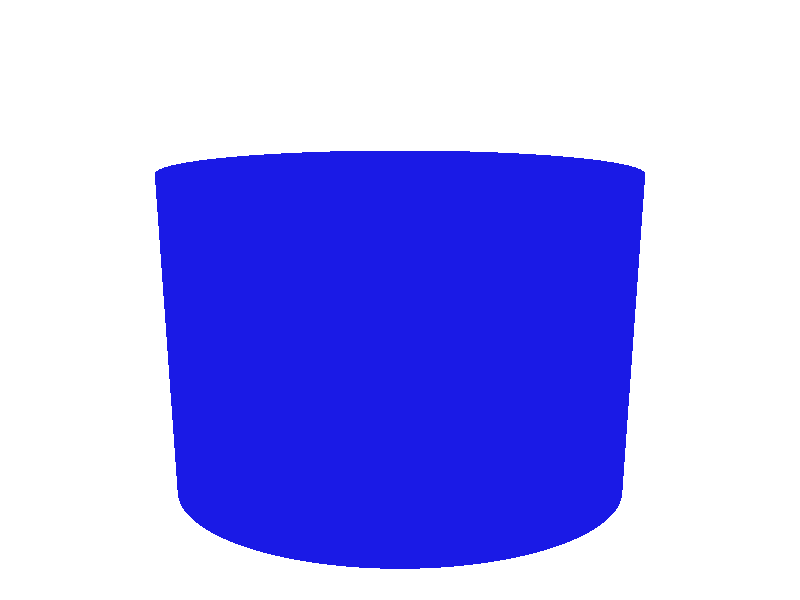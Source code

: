
// Used for a multi-pass render which creates alpha from BG difference, keeping shadows!
#ifndef (SL_r)
  #declare SL_r = 1 ;
#end
#ifndef (SL_g)
  #declare SL_g = 1 ;
#end
#ifndef (SL_b)
  #declare SL_b = 1 ;
#end

#declare SceneLight = rgb<SL_r,SL_g,SL_b> ;

// Coordinate system: [left-right (x), up-down (y), near-far (z)]

global_settings {
  //assumed_gamma 1
  max_trace_level 15
}

background { color SceneLight }
box {
  <4,-0.6,2>, <-4,-0.61,-2>
  pigment {
      color SceneLight
  }
}

light_source { // Primary scene soft light just offset from center
  <0.5,6,3>
  color rgb<1.9,1.9,1.9> // lowest we can go w/o creating obnoxious 2d shadow
  area_light
  <2,0,0> <0,0,2>
  4,4 // numbers in directions
  adaptive 0  // 0,1,2,3...
  jitter // random softening
}


cylinder {
  <0.0,-0.6,0.0>
  <0.0,0.9,0.0>
  0.8
  texture {
    pigment {
      color
      <0.1,0.1,0.9> 
    }
    finish {
      specular
      0.6 
    }
    /*normal {
      marble
      0.25
      scale
      0.5 
    }*/
  }
  rotate
  <0,0,0> 
}

camera {
  perspective
  location
  <0.0,1.4,4.0>
  direction
  <0,0,1.5>
  look_at
  <0,0.3,0>
  blur_samples
  50
  right
  <1.0,0,0>
  right
  <1.0,0,0> 
}

